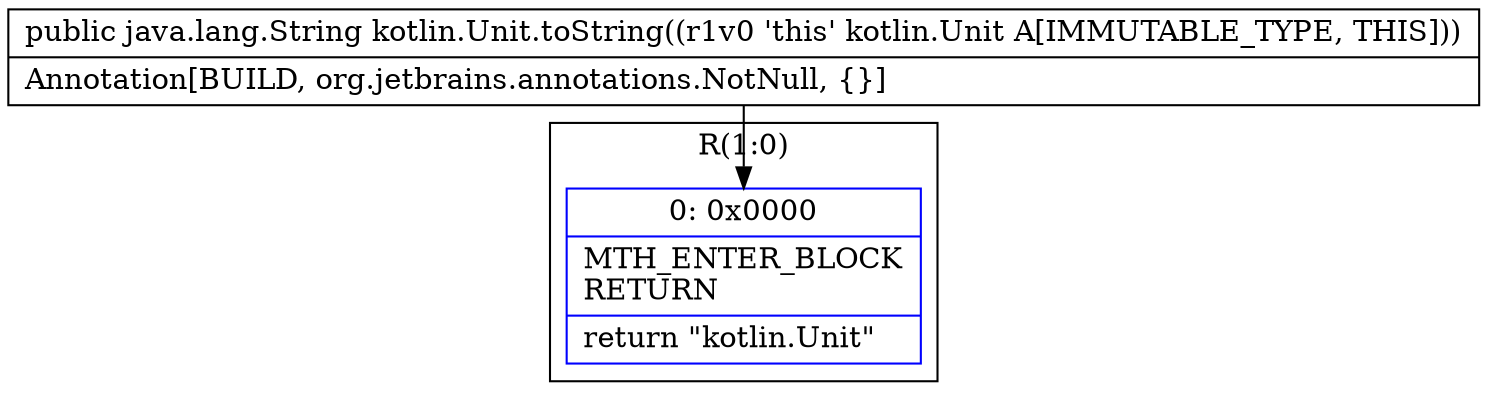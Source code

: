 digraph "CFG forkotlin.Unit.toString()Ljava\/lang\/String;" {
subgraph cluster_Region_803746995 {
label = "R(1:0)";
node [shape=record,color=blue];
Node_0 [shape=record,label="{0\:\ 0x0000|MTH_ENTER_BLOCK\lRETURN\l|return \"kotlin.Unit\"\l}"];
}
MethodNode[shape=record,label="{public java.lang.String kotlin.Unit.toString((r1v0 'this' kotlin.Unit A[IMMUTABLE_TYPE, THIS]))  | Annotation[BUILD, org.jetbrains.annotations.NotNull, \{\}]\l}"];
MethodNode -> Node_0;
}

